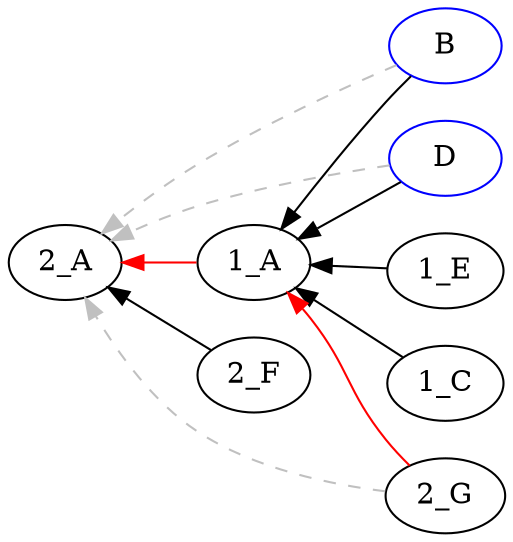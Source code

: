 digraph {

rankdir = RL

"B" [color=blue];
"D" [color=blue];
"B" [color=blue];
"D" [color=blue];
"1_C" -> "1_A" [style=filled, color=black];
"1_E" -> "1_A" [style=filled, color=black];
"2_F" -> "2_A" [style=filled, color=black];
"2_G" -> "1_A" [style=filled, color=red];
"1_A" -> "2_A" [style=filled, color=red];
"B" -> "1_A" [style=filled, color=black];
"D" -> "1_A" [style=filled, color=black];
"2_G" -> "2_A" [style=dashed, color=grey];
"B" -> "2_A" [style=dashed, color=grey];
"D" -> "2_A" [style=dashed, color=grey];
}
